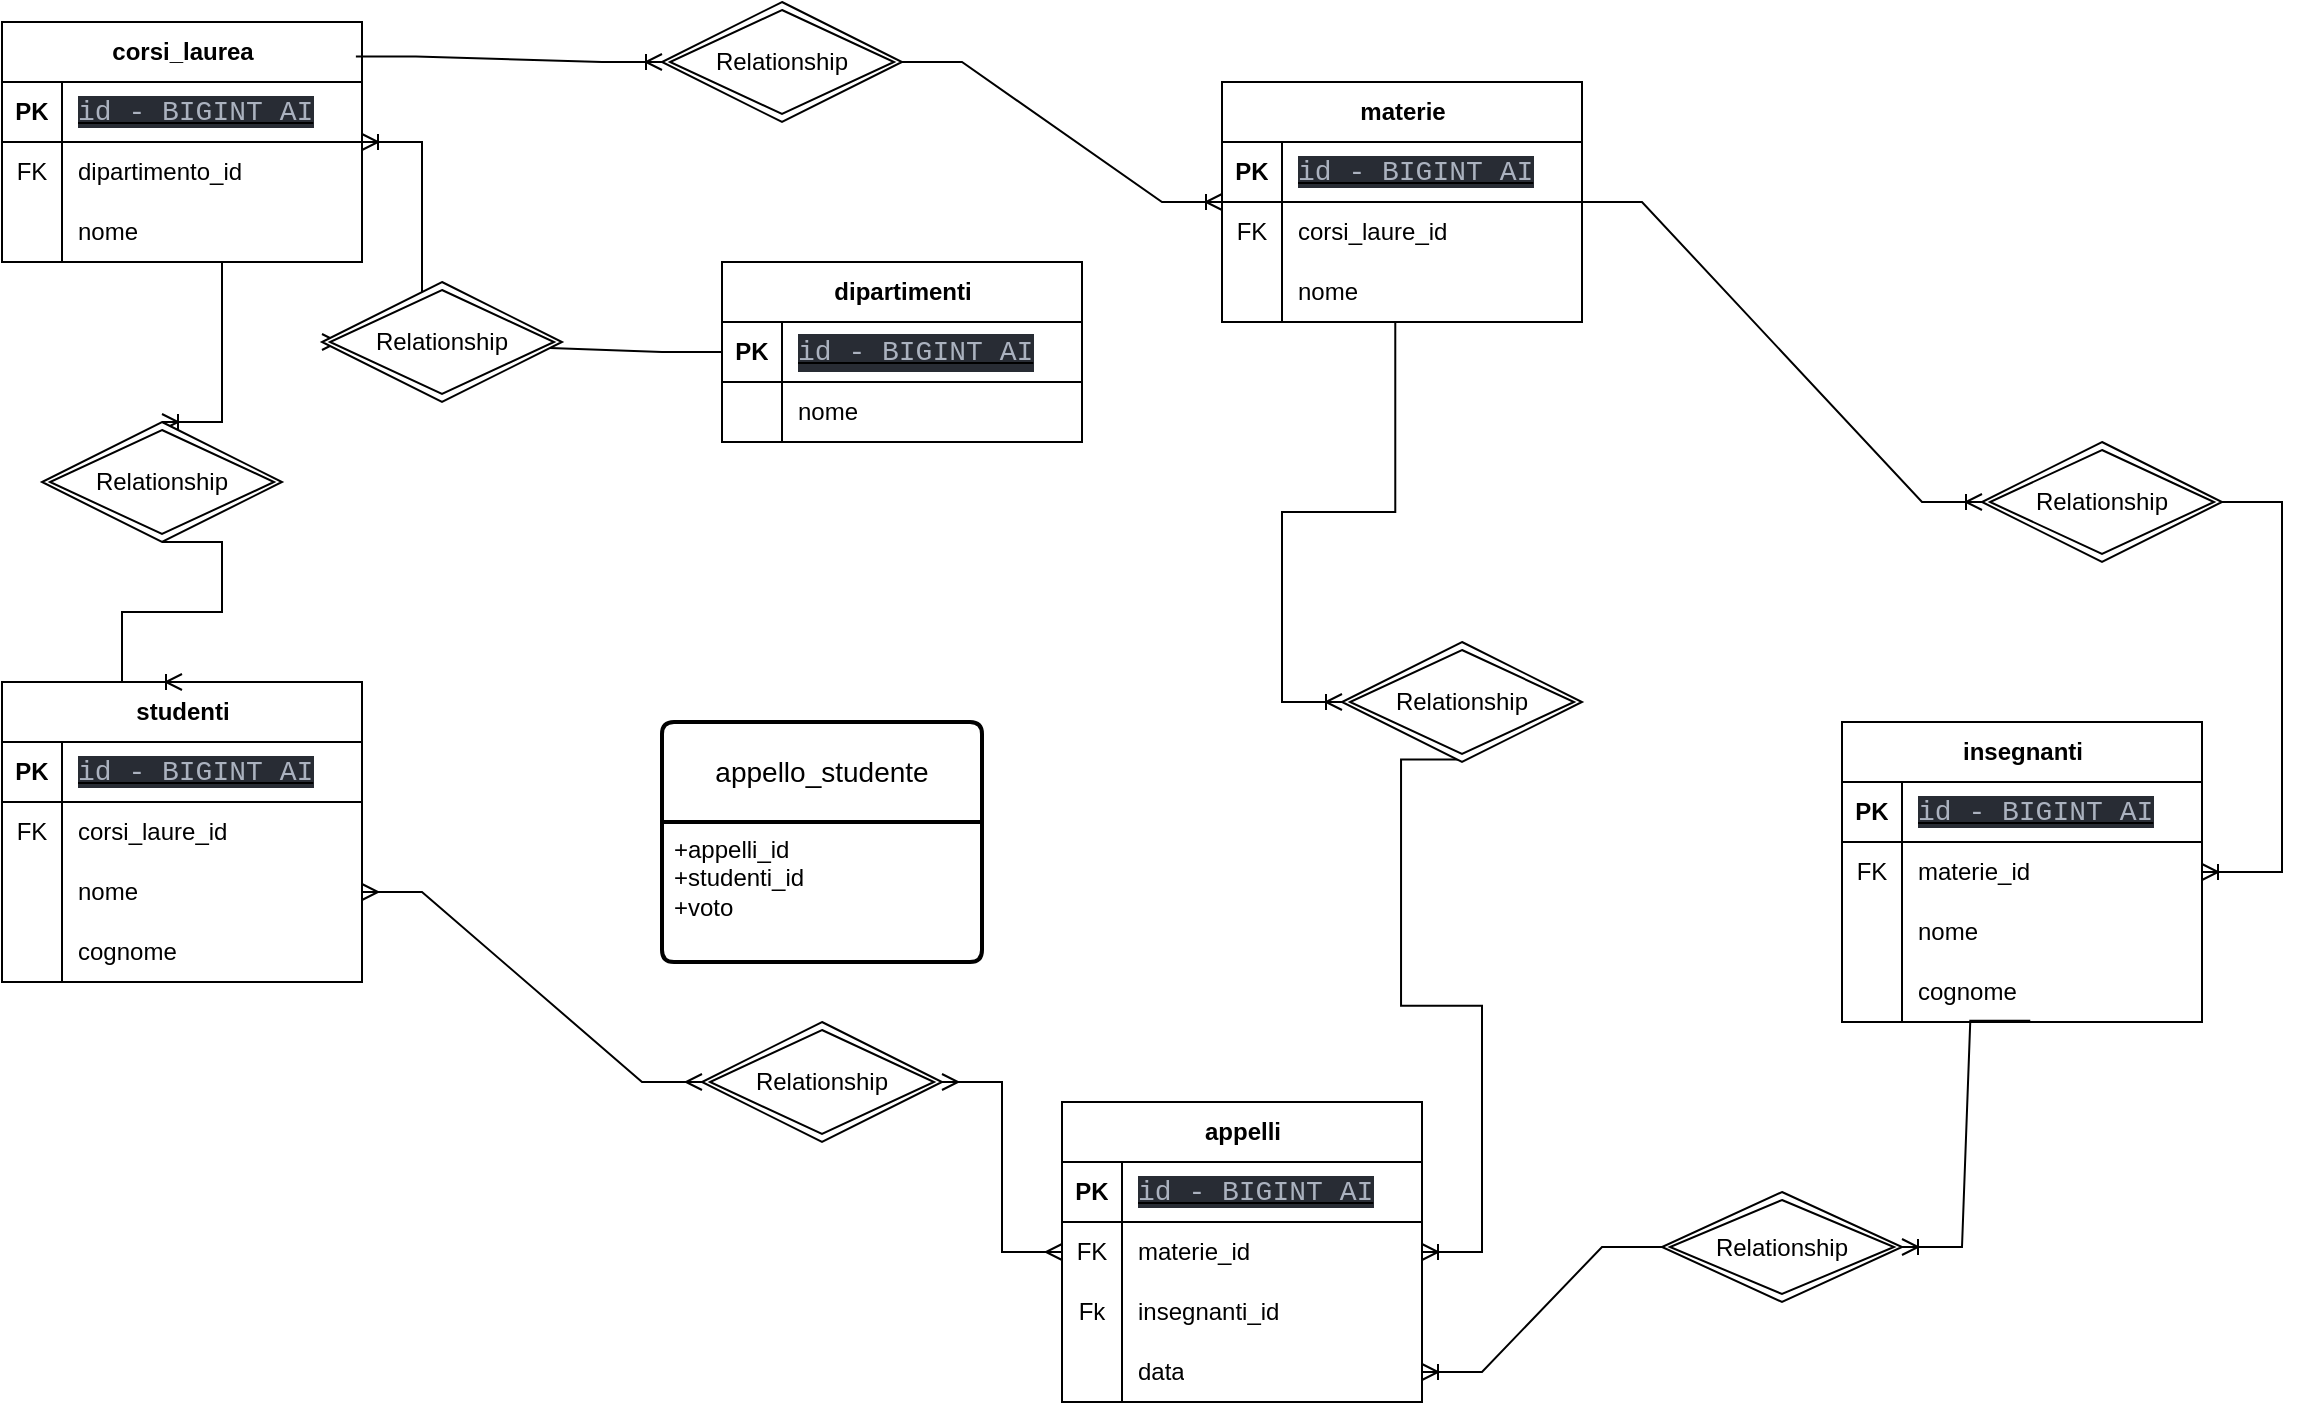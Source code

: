 <mxfile>
    <diagram name="Pagina-1" id="z0n77k8KdwoI7dumrP_V">
        <mxGraphModel dx="1060" dy="816" grid="1" gridSize="10" guides="1" tooltips="1" connect="1" arrows="1" fold="1" page="1" pageScale="1" pageWidth="1654" pageHeight="2336" math="0" shadow="0">
            <root>
                <mxCell id="0"/>
                <mxCell id="1" parent="0"/>
                <mxCell id="RoR9iIZJ4Fh7kVblHjOC-1" value="dipartimenti" style="shape=table;startSize=30;container=1;collapsible=1;childLayout=tableLayout;fixedRows=1;rowLines=0;fontStyle=1;align=center;resizeLast=1;html=1;" parent="1" vertex="1">
                    <mxGeometry x="380" y="140" width="180" height="90" as="geometry"/>
                </mxCell>
                <mxCell id="RoR9iIZJ4Fh7kVblHjOC-2" value="" style="shape=tableRow;horizontal=0;startSize=0;swimlaneHead=0;swimlaneBody=0;fillColor=none;collapsible=0;dropTarget=0;points=[[0,0.5],[1,0.5]];portConstraint=eastwest;top=0;left=0;right=0;bottom=1;" parent="RoR9iIZJ4Fh7kVblHjOC-1" vertex="1">
                    <mxGeometry y="30" width="180" height="30" as="geometry"/>
                </mxCell>
                <mxCell id="RoR9iIZJ4Fh7kVblHjOC-3" value="PK" style="shape=partialRectangle;connectable=0;fillColor=none;top=0;left=0;bottom=0;right=0;fontStyle=1;overflow=hidden;whiteSpace=wrap;html=1;" parent="RoR9iIZJ4Fh7kVblHjOC-2" vertex="1">
                    <mxGeometry width="30" height="30" as="geometry">
                        <mxRectangle width="30" height="30" as="alternateBounds"/>
                    </mxGeometry>
                </mxCell>
                <mxCell id="RoR9iIZJ4Fh7kVblHjOC-4" value="&lt;div style=&quot;color: #abb2bf;background-color: #282c34;font-family: Consolas, 'Courier New', monospace;font-weight: normal;font-size: 14px;line-height: 19px;white-space: pre;&quot;&gt;id - BIGINT AI&lt;/div&gt;" style="shape=partialRectangle;connectable=0;fillColor=none;top=0;left=0;bottom=0;right=0;align=left;spacingLeft=6;fontStyle=5;overflow=hidden;whiteSpace=wrap;html=1;" parent="RoR9iIZJ4Fh7kVblHjOC-2" vertex="1">
                    <mxGeometry x="30" width="150" height="30" as="geometry">
                        <mxRectangle width="150" height="30" as="alternateBounds"/>
                    </mxGeometry>
                </mxCell>
                <mxCell id="RoR9iIZJ4Fh7kVblHjOC-5" value="" style="shape=tableRow;horizontal=0;startSize=0;swimlaneHead=0;swimlaneBody=0;fillColor=none;collapsible=0;dropTarget=0;points=[[0,0.5],[1,0.5]];portConstraint=eastwest;top=0;left=0;right=0;bottom=0;" parent="RoR9iIZJ4Fh7kVblHjOC-1" vertex="1">
                    <mxGeometry y="60" width="180" height="30" as="geometry"/>
                </mxCell>
                <mxCell id="RoR9iIZJ4Fh7kVblHjOC-6" value="" style="shape=partialRectangle;connectable=0;fillColor=none;top=0;left=0;bottom=0;right=0;editable=1;overflow=hidden;whiteSpace=wrap;html=1;" parent="RoR9iIZJ4Fh7kVblHjOC-5" vertex="1">
                    <mxGeometry width="30" height="30" as="geometry">
                        <mxRectangle width="30" height="30" as="alternateBounds"/>
                    </mxGeometry>
                </mxCell>
                <mxCell id="RoR9iIZJ4Fh7kVblHjOC-7" value="nome" style="shape=partialRectangle;connectable=0;fillColor=none;top=0;left=0;bottom=0;right=0;align=left;spacingLeft=6;overflow=hidden;whiteSpace=wrap;html=1;" parent="RoR9iIZJ4Fh7kVblHjOC-5" vertex="1">
                    <mxGeometry x="30" width="150" height="30" as="geometry">
                        <mxRectangle width="150" height="30" as="alternateBounds"/>
                    </mxGeometry>
                </mxCell>
                <mxCell id="RoR9iIZJ4Fh7kVblHjOC-14" value="materie" style="shape=table;startSize=30;container=1;collapsible=1;childLayout=tableLayout;fixedRows=1;rowLines=0;fontStyle=1;align=center;resizeLast=1;html=1;" parent="1" vertex="1">
                    <mxGeometry x="630" y="50" width="180" height="120" as="geometry"/>
                </mxCell>
                <mxCell id="RoR9iIZJ4Fh7kVblHjOC-15" value="" style="shape=tableRow;horizontal=0;startSize=0;swimlaneHead=0;swimlaneBody=0;fillColor=none;collapsible=0;dropTarget=0;points=[[0,0.5],[1,0.5]];portConstraint=eastwest;top=0;left=0;right=0;bottom=1;" parent="RoR9iIZJ4Fh7kVblHjOC-14" vertex="1">
                    <mxGeometry y="30" width="180" height="30" as="geometry"/>
                </mxCell>
                <mxCell id="RoR9iIZJ4Fh7kVblHjOC-16" value="PK" style="shape=partialRectangle;connectable=0;fillColor=none;top=0;left=0;bottom=0;right=0;fontStyle=1;overflow=hidden;whiteSpace=wrap;html=1;" parent="RoR9iIZJ4Fh7kVblHjOC-15" vertex="1">
                    <mxGeometry width="30" height="30" as="geometry">
                        <mxRectangle width="30" height="30" as="alternateBounds"/>
                    </mxGeometry>
                </mxCell>
                <mxCell id="RoR9iIZJ4Fh7kVblHjOC-17" value="&lt;span style=&quot;color: rgb(171, 178, 191); font-family: Consolas, &amp;quot;Courier New&amp;quot;, monospace; font-size: 14px; font-weight: 400; white-space: pre; background-color: rgb(40, 44, 52);&quot;&gt;id - BIGINT AI&lt;/span&gt;" style="shape=partialRectangle;connectable=0;fillColor=none;top=0;left=0;bottom=0;right=0;align=left;spacingLeft=6;fontStyle=5;overflow=hidden;whiteSpace=wrap;html=1;" parent="RoR9iIZJ4Fh7kVblHjOC-15" vertex="1">
                    <mxGeometry x="30" width="150" height="30" as="geometry">
                        <mxRectangle width="150" height="30" as="alternateBounds"/>
                    </mxGeometry>
                </mxCell>
                <mxCell id="RoR9iIZJ4Fh7kVblHjOC-18" value="" style="shape=tableRow;horizontal=0;startSize=0;swimlaneHead=0;swimlaneBody=0;fillColor=none;collapsible=0;dropTarget=0;points=[[0,0.5],[1,0.5]];portConstraint=eastwest;top=0;left=0;right=0;bottom=0;" parent="RoR9iIZJ4Fh7kVblHjOC-14" vertex="1">
                    <mxGeometry y="60" width="180" height="30" as="geometry"/>
                </mxCell>
                <mxCell id="RoR9iIZJ4Fh7kVblHjOC-19" value="FK" style="shape=partialRectangle;connectable=0;fillColor=none;top=0;left=0;bottom=0;right=0;editable=1;overflow=hidden;whiteSpace=wrap;html=1;" parent="RoR9iIZJ4Fh7kVblHjOC-18" vertex="1">
                    <mxGeometry width="30" height="30" as="geometry">
                        <mxRectangle width="30" height="30" as="alternateBounds"/>
                    </mxGeometry>
                </mxCell>
                <mxCell id="RoR9iIZJ4Fh7kVblHjOC-20" value="corsi_laure_id" style="shape=partialRectangle;connectable=0;fillColor=none;top=0;left=0;bottom=0;right=0;align=left;spacingLeft=6;overflow=hidden;whiteSpace=wrap;html=1;" parent="RoR9iIZJ4Fh7kVblHjOC-18" vertex="1">
                    <mxGeometry x="30" width="150" height="30" as="geometry">
                        <mxRectangle width="150" height="30" as="alternateBounds"/>
                    </mxGeometry>
                </mxCell>
                <mxCell id="RoR9iIZJ4Fh7kVblHjOC-21" value="" style="shape=tableRow;horizontal=0;startSize=0;swimlaneHead=0;swimlaneBody=0;fillColor=none;collapsible=0;dropTarget=0;points=[[0,0.5],[1,0.5]];portConstraint=eastwest;top=0;left=0;right=0;bottom=0;" parent="RoR9iIZJ4Fh7kVblHjOC-14" vertex="1">
                    <mxGeometry y="90" width="180" height="30" as="geometry"/>
                </mxCell>
                <mxCell id="RoR9iIZJ4Fh7kVblHjOC-22" value="" style="shape=partialRectangle;connectable=0;fillColor=none;top=0;left=0;bottom=0;right=0;editable=1;overflow=hidden;whiteSpace=wrap;html=1;" parent="RoR9iIZJ4Fh7kVblHjOC-21" vertex="1">
                    <mxGeometry width="30" height="30" as="geometry">
                        <mxRectangle width="30" height="30" as="alternateBounds"/>
                    </mxGeometry>
                </mxCell>
                <mxCell id="RoR9iIZJ4Fh7kVblHjOC-23" value="nome" style="shape=partialRectangle;connectable=0;fillColor=none;top=0;left=0;bottom=0;right=0;align=left;spacingLeft=6;overflow=hidden;whiteSpace=wrap;html=1;" parent="RoR9iIZJ4Fh7kVblHjOC-21" vertex="1">
                    <mxGeometry x="30" width="150" height="30" as="geometry">
                        <mxRectangle width="150" height="30" as="alternateBounds"/>
                    </mxGeometry>
                </mxCell>
                <mxCell id="RoR9iIZJ4Fh7kVblHjOC-27" value="appelli" style="shape=table;startSize=30;container=1;collapsible=1;childLayout=tableLayout;fixedRows=1;rowLines=0;fontStyle=1;align=center;resizeLast=1;html=1;" parent="1" vertex="1">
                    <mxGeometry x="550" y="560" width="180" height="150" as="geometry"/>
                </mxCell>
                <mxCell id="RoR9iIZJ4Fh7kVblHjOC-28" value="" style="shape=tableRow;horizontal=0;startSize=0;swimlaneHead=0;swimlaneBody=0;fillColor=none;collapsible=0;dropTarget=0;points=[[0,0.5],[1,0.5]];portConstraint=eastwest;top=0;left=0;right=0;bottom=1;" parent="RoR9iIZJ4Fh7kVblHjOC-27" vertex="1">
                    <mxGeometry y="30" width="180" height="30" as="geometry"/>
                </mxCell>
                <mxCell id="RoR9iIZJ4Fh7kVblHjOC-29" value="PK" style="shape=partialRectangle;connectable=0;fillColor=none;top=0;left=0;bottom=0;right=0;fontStyle=1;overflow=hidden;whiteSpace=wrap;html=1;" parent="RoR9iIZJ4Fh7kVblHjOC-28" vertex="1">
                    <mxGeometry width="30" height="30" as="geometry">
                        <mxRectangle width="30" height="30" as="alternateBounds"/>
                    </mxGeometry>
                </mxCell>
                <mxCell id="RoR9iIZJ4Fh7kVblHjOC-30" value="&lt;span style=&quot;color: rgb(171, 178, 191); font-family: Consolas, &amp;quot;Courier New&amp;quot;, monospace; font-size: 14px; font-weight: 400; white-space: pre; background-color: rgb(40, 44, 52);&quot;&gt;id - BIGINT AI&lt;/span&gt;" style="shape=partialRectangle;connectable=0;fillColor=none;top=0;left=0;bottom=0;right=0;align=left;spacingLeft=6;fontStyle=5;overflow=hidden;whiteSpace=wrap;html=1;" parent="RoR9iIZJ4Fh7kVblHjOC-28" vertex="1">
                    <mxGeometry x="30" width="150" height="30" as="geometry">
                        <mxRectangle width="150" height="30" as="alternateBounds"/>
                    </mxGeometry>
                </mxCell>
                <mxCell id="RoR9iIZJ4Fh7kVblHjOC-31" value="" style="shape=tableRow;horizontal=0;startSize=0;swimlaneHead=0;swimlaneBody=0;fillColor=none;collapsible=0;dropTarget=0;points=[[0,0.5],[1,0.5]];portConstraint=eastwest;top=0;left=0;right=0;bottom=0;" parent="RoR9iIZJ4Fh7kVblHjOC-27" vertex="1">
                    <mxGeometry y="60" width="180" height="30" as="geometry"/>
                </mxCell>
                <mxCell id="RoR9iIZJ4Fh7kVblHjOC-32" value="FK" style="shape=partialRectangle;connectable=0;fillColor=none;top=0;left=0;bottom=0;right=0;editable=1;overflow=hidden;whiteSpace=wrap;html=1;" parent="RoR9iIZJ4Fh7kVblHjOC-31" vertex="1">
                    <mxGeometry width="30" height="30" as="geometry">
                        <mxRectangle width="30" height="30" as="alternateBounds"/>
                    </mxGeometry>
                </mxCell>
                <mxCell id="RoR9iIZJ4Fh7kVblHjOC-33" value="materie_id" style="shape=partialRectangle;connectable=0;fillColor=none;top=0;left=0;bottom=0;right=0;align=left;spacingLeft=6;overflow=hidden;whiteSpace=wrap;html=1;" parent="RoR9iIZJ4Fh7kVblHjOC-31" vertex="1">
                    <mxGeometry x="30" width="150" height="30" as="geometry">
                        <mxRectangle width="150" height="30" as="alternateBounds"/>
                    </mxGeometry>
                </mxCell>
                <mxCell id="RoR9iIZJ4Fh7kVblHjOC-34" value="" style="shape=tableRow;horizontal=0;startSize=0;swimlaneHead=0;swimlaneBody=0;fillColor=none;collapsible=0;dropTarget=0;points=[[0,0.5],[1,0.5]];portConstraint=eastwest;top=0;left=0;right=0;bottom=0;" parent="RoR9iIZJ4Fh7kVblHjOC-27" vertex="1">
                    <mxGeometry y="90" width="180" height="30" as="geometry"/>
                </mxCell>
                <mxCell id="RoR9iIZJ4Fh7kVblHjOC-35" value="Fk" style="shape=partialRectangle;connectable=0;fillColor=none;top=0;left=0;bottom=0;right=0;editable=1;overflow=hidden;whiteSpace=wrap;html=1;" parent="RoR9iIZJ4Fh7kVblHjOC-34" vertex="1">
                    <mxGeometry width="30" height="30" as="geometry">
                        <mxRectangle width="30" height="30" as="alternateBounds"/>
                    </mxGeometry>
                </mxCell>
                <mxCell id="RoR9iIZJ4Fh7kVblHjOC-36" value="insegnanti_id" style="shape=partialRectangle;connectable=0;fillColor=none;top=0;left=0;bottom=0;right=0;align=left;spacingLeft=6;overflow=hidden;whiteSpace=wrap;html=1;" parent="RoR9iIZJ4Fh7kVblHjOC-34" vertex="1">
                    <mxGeometry x="30" width="150" height="30" as="geometry">
                        <mxRectangle width="150" height="30" as="alternateBounds"/>
                    </mxGeometry>
                </mxCell>
                <mxCell id="RoR9iIZJ4Fh7kVblHjOC-37" value="" style="shape=tableRow;horizontal=0;startSize=0;swimlaneHead=0;swimlaneBody=0;fillColor=none;collapsible=0;dropTarget=0;points=[[0,0.5],[1,0.5]];portConstraint=eastwest;top=0;left=0;right=0;bottom=0;" parent="RoR9iIZJ4Fh7kVblHjOC-27" vertex="1">
                    <mxGeometry y="120" width="180" height="30" as="geometry"/>
                </mxCell>
                <mxCell id="RoR9iIZJ4Fh7kVblHjOC-38" value="" style="shape=partialRectangle;connectable=0;fillColor=none;top=0;left=0;bottom=0;right=0;editable=1;overflow=hidden;whiteSpace=wrap;html=1;" parent="RoR9iIZJ4Fh7kVblHjOC-37" vertex="1">
                    <mxGeometry width="30" height="30" as="geometry">
                        <mxRectangle width="30" height="30" as="alternateBounds"/>
                    </mxGeometry>
                </mxCell>
                <mxCell id="RoR9iIZJ4Fh7kVblHjOC-39" value="data" style="shape=partialRectangle;connectable=0;fillColor=none;top=0;left=0;bottom=0;right=0;align=left;spacingLeft=6;overflow=hidden;whiteSpace=wrap;html=1;" parent="RoR9iIZJ4Fh7kVblHjOC-37" vertex="1">
                    <mxGeometry x="30" width="150" height="30" as="geometry">
                        <mxRectangle width="150" height="30" as="alternateBounds"/>
                    </mxGeometry>
                </mxCell>
                <mxCell id="RoR9iIZJ4Fh7kVblHjOC-40" value="studenti" style="shape=table;startSize=30;container=1;collapsible=1;childLayout=tableLayout;fixedRows=1;rowLines=0;fontStyle=1;align=center;resizeLast=1;html=1;" parent="1" vertex="1">
                    <mxGeometry x="20" y="350" width="180" height="150" as="geometry"/>
                </mxCell>
                <mxCell id="RoR9iIZJ4Fh7kVblHjOC-41" value="" style="shape=tableRow;horizontal=0;startSize=0;swimlaneHead=0;swimlaneBody=0;fillColor=none;collapsible=0;dropTarget=0;points=[[0,0.5],[1,0.5]];portConstraint=eastwest;top=0;left=0;right=0;bottom=1;" parent="RoR9iIZJ4Fh7kVblHjOC-40" vertex="1">
                    <mxGeometry y="30" width="180" height="30" as="geometry"/>
                </mxCell>
                <mxCell id="RoR9iIZJ4Fh7kVblHjOC-42" value="PK" style="shape=partialRectangle;connectable=0;fillColor=none;top=0;left=0;bottom=0;right=0;fontStyle=1;overflow=hidden;whiteSpace=wrap;html=1;" parent="RoR9iIZJ4Fh7kVblHjOC-41" vertex="1">
                    <mxGeometry width="30" height="30" as="geometry">
                        <mxRectangle width="30" height="30" as="alternateBounds"/>
                    </mxGeometry>
                </mxCell>
                <mxCell id="RoR9iIZJ4Fh7kVblHjOC-43" value="&lt;span style=&quot;color: rgb(171, 178, 191); font-family: Consolas, &amp;quot;Courier New&amp;quot;, monospace; font-size: 14px; font-weight: 400; white-space: pre; background-color: rgb(40, 44, 52);&quot;&gt;id - BIGINT AI&lt;/span&gt;" style="shape=partialRectangle;connectable=0;fillColor=none;top=0;left=0;bottom=0;right=0;align=left;spacingLeft=6;fontStyle=5;overflow=hidden;whiteSpace=wrap;html=1;" parent="RoR9iIZJ4Fh7kVblHjOC-41" vertex="1">
                    <mxGeometry x="30" width="150" height="30" as="geometry">
                        <mxRectangle width="150" height="30" as="alternateBounds"/>
                    </mxGeometry>
                </mxCell>
                <mxCell id="RoR9iIZJ4Fh7kVblHjOC-44" value="" style="shape=tableRow;horizontal=0;startSize=0;swimlaneHead=0;swimlaneBody=0;fillColor=none;collapsible=0;dropTarget=0;points=[[0,0.5],[1,0.5]];portConstraint=eastwest;top=0;left=0;right=0;bottom=0;" parent="RoR9iIZJ4Fh7kVblHjOC-40" vertex="1">
                    <mxGeometry y="60" width="180" height="30" as="geometry"/>
                </mxCell>
                <mxCell id="RoR9iIZJ4Fh7kVblHjOC-45" value="FK" style="shape=partialRectangle;connectable=0;fillColor=none;top=0;left=0;bottom=0;right=0;editable=1;overflow=hidden;whiteSpace=wrap;html=1;" parent="RoR9iIZJ4Fh7kVblHjOC-44" vertex="1">
                    <mxGeometry width="30" height="30" as="geometry">
                        <mxRectangle width="30" height="30" as="alternateBounds"/>
                    </mxGeometry>
                </mxCell>
                <mxCell id="RoR9iIZJ4Fh7kVblHjOC-46" value="corsi_laure_id" style="shape=partialRectangle;connectable=0;fillColor=none;top=0;left=0;bottom=0;right=0;align=left;spacingLeft=6;overflow=hidden;whiteSpace=wrap;html=1;" parent="RoR9iIZJ4Fh7kVblHjOC-44" vertex="1">
                    <mxGeometry x="30" width="150" height="30" as="geometry">
                        <mxRectangle width="150" height="30" as="alternateBounds"/>
                    </mxGeometry>
                </mxCell>
                <mxCell id="RoR9iIZJ4Fh7kVblHjOC-47" value="" style="shape=tableRow;horizontal=0;startSize=0;swimlaneHead=0;swimlaneBody=0;fillColor=none;collapsible=0;dropTarget=0;points=[[0,0.5],[1,0.5]];portConstraint=eastwest;top=0;left=0;right=0;bottom=0;" parent="RoR9iIZJ4Fh7kVblHjOC-40" vertex="1">
                    <mxGeometry y="90" width="180" height="30" as="geometry"/>
                </mxCell>
                <mxCell id="RoR9iIZJ4Fh7kVblHjOC-48" value="" style="shape=partialRectangle;connectable=0;fillColor=none;top=0;left=0;bottom=0;right=0;editable=1;overflow=hidden;whiteSpace=wrap;html=1;" parent="RoR9iIZJ4Fh7kVblHjOC-47" vertex="1">
                    <mxGeometry width="30" height="30" as="geometry">
                        <mxRectangle width="30" height="30" as="alternateBounds"/>
                    </mxGeometry>
                </mxCell>
                <mxCell id="RoR9iIZJ4Fh7kVblHjOC-49" value="nome" style="shape=partialRectangle;connectable=0;fillColor=none;top=0;left=0;bottom=0;right=0;align=left;spacingLeft=6;overflow=hidden;whiteSpace=wrap;html=1;" parent="RoR9iIZJ4Fh7kVblHjOC-47" vertex="1">
                    <mxGeometry x="30" width="150" height="30" as="geometry">
                        <mxRectangle width="150" height="30" as="alternateBounds"/>
                    </mxGeometry>
                </mxCell>
                <mxCell id="RoR9iIZJ4Fh7kVblHjOC-50" value="" style="shape=tableRow;horizontal=0;startSize=0;swimlaneHead=0;swimlaneBody=0;fillColor=none;collapsible=0;dropTarget=0;points=[[0,0.5],[1,0.5]];portConstraint=eastwest;top=0;left=0;right=0;bottom=0;" parent="RoR9iIZJ4Fh7kVblHjOC-40" vertex="1">
                    <mxGeometry y="120" width="180" height="30" as="geometry"/>
                </mxCell>
                <mxCell id="RoR9iIZJ4Fh7kVblHjOC-51" value="" style="shape=partialRectangle;connectable=0;fillColor=none;top=0;left=0;bottom=0;right=0;editable=1;overflow=hidden;whiteSpace=wrap;html=1;" parent="RoR9iIZJ4Fh7kVblHjOC-50" vertex="1">
                    <mxGeometry width="30" height="30" as="geometry">
                        <mxRectangle width="30" height="30" as="alternateBounds"/>
                    </mxGeometry>
                </mxCell>
                <mxCell id="RoR9iIZJ4Fh7kVblHjOC-52" value="cognome" style="shape=partialRectangle;connectable=0;fillColor=none;top=0;left=0;bottom=0;right=0;align=left;spacingLeft=6;overflow=hidden;whiteSpace=wrap;html=1;" parent="RoR9iIZJ4Fh7kVblHjOC-50" vertex="1">
                    <mxGeometry x="30" width="150" height="30" as="geometry">
                        <mxRectangle width="150" height="30" as="alternateBounds"/>
                    </mxGeometry>
                </mxCell>
                <mxCell id="RoR9iIZJ4Fh7kVblHjOC-53" value="corsi_laurea" style="shape=table;startSize=30;container=1;collapsible=1;childLayout=tableLayout;fixedRows=1;rowLines=0;fontStyle=1;align=center;resizeLast=1;html=1;" parent="1" vertex="1">
                    <mxGeometry x="20" y="20" width="180" height="120" as="geometry"/>
                </mxCell>
                <mxCell id="RoR9iIZJ4Fh7kVblHjOC-54" value="" style="shape=tableRow;horizontal=0;startSize=0;swimlaneHead=0;swimlaneBody=0;fillColor=none;collapsible=0;dropTarget=0;points=[[0,0.5],[1,0.5]];portConstraint=eastwest;top=0;left=0;right=0;bottom=1;" parent="RoR9iIZJ4Fh7kVblHjOC-53" vertex="1">
                    <mxGeometry y="30" width="180" height="30" as="geometry"/>
                </mxCell>
                <mxCell id="RoR9iIZJ4Fh7kVblHjOC-55" value="PK" style="shape=partialRectangle;connectable=0;fillColor=none;top=0;left=0;bottom=0;right=0;fontStyle=1;overflow=hidden;whiteSpace=wrap;html=1;" parent="RoR9iIZJ4Fh7kVblHjOC-54" vertex="1">
                    <mxGeometry width="30" height="30" as="geometry">
                        <mxRectangle width="30" height="30" as="alternateBounds"/>
                    </mxGeometry>
                </mxCell>
                <mxCell id="RoR9iIZJ4Fh7kVblHjOC-56" value="&lt;span style=&quot;color: rgb(171, 178, 191); font-family: Consolas, &amp;quot;Courier New&amp;quot;, monospace; font-size: 14px; font-weight: 400; white-space: pre; background-color: rgb(40, 44, 52);&quot;&gt;id - BIGINT AI&lt;/span&gt;" style="shape=partialRectangle;connectable=0;fillColor=none;top=0;left=0;bottom=0;right=0;align=left;spacingLeft=6;fontStyle=5;overflow=hidden;whiteSpace=wrap;html=1;" parent="RoR9iIZJ4Fh7kVblHjOC-54" vertex="1">
                    <mxGeometry x="30" width="150" height="30" as="geometry">
                        <mxRectangle width="150" height="30" as="alternateBounds"/>
                    </mxGeometry>
                </mxCell>
                <mxCell id="RoR9iIZJ4Fh7kVblHjOC-57" value="" style="shape=tableRow;horizontal=0;startSize=0;swimlaneHead=0;swimlaneBody=0;fillColor=none;collapsible=0;dropTarget=0;points=[[0,0.5],[1,0.5]];portConstraint=eastwest;top=0;left=0;right=0;bottom=0;" parent="RoR9iIZJ4Fh7kVblHjOC-53" vertex="1">
                    <mxGeometry y="60" width="180" height="30" as="geometry"/>
                </mxCell>
                <mxCell id="RoR9iIZJ4Fh7kVblHjOC-58" value="FK" style="shape=partialRectangle;connectable=0;fillColor=none;top=0;left=0;bottom=0;right=0;editable=1;overflow=hidden;whiteSpace=wrap;html=1;" parent="RoR9iIZJ4Fh7kVblHjOC-57" vertex="1">
                    <mxGeometry width="30" height="30" as="geometry">
                        <mxRectangle width="30" height="30" as="alternateBounds"/>
                    </mxGeometry>
                </mxCell>
                <mxCell id="RoR9iIZJ4Fh7kVblHjOC-59" value="dipartimento_id" style="shape=partialRectangle;connectable=0;fillColor=none;top=0;left=0;bottom=0;right=0;align=left;spacingLeft=6;overflow=hidden;whiteSpace=wrap;html=1;" parent="RoR9iIZJ4Fh7kVblHjOC-57" vertex="1">
                    <mxGeometry x="30" width="150" height="30" as="geometry">
                        <mxRectangle width="150" height="30" as="alternateBounds"/>
                    </mxGeometry>
                </mxCell>
                <mxCell id="RoR9iIZJ4Fh7kVblHjOC-60" value="" style="shape=tableRow;horizontal=0;startSize=0;swimlaneHead=0;swimlaneBody=0;fillColor=none;collapsible=0;dropTarget=0;points=[[0,0.5],[1,0.5]];portConstraint=eastwest;top=0;left=0;right=0;bottom=0;" parent="RoR9iIZJ4Fh7kVblHjOC-53" vertex="1">
                    <mxGeometry y="90" width="180" height="30" as="geometry"/>
                </mxCell>
                <mxCell id="RoR9iIZJ4Fh7kVblHjOC-61" value="" style="shape=partialRectangle;connectable=0;fillColor=none;top=0;left=0;bottom=0;right=0;editable=1;overflow=hidden;whiteSpace=wrap;html=1;" parent="RoR9iIZJ4Fh7kVblHjOC-60" vertex="1">
                    <mxGeometry width="30" height="30" as="geometry">
                        <mxRectangle width="30" height="30" as="alternateBounds"/>
                    </mxGeometry>
                </mxCell>
                <mxCell id="RoR9iIZJ4Fh7kVblHjOC-62" value="nome" style="shape=partialRectangle;connectable=0;fillColor=none;top=0;left=0;bottom=0;right=0;align=left;spacingLeft=6;overflow=hidden;whiteSpace=wrap;html=1;" parent="RoR9iIZJ4Fh7kVblHjOC-60" vertex="1">
                    <mxGeometry x="30" width="150" height="30" as="geometry">
                        <mxRectangle width="150" height="30" as="alternateBounds"/>
                    </mxGeometry>
                </mxCell>
                <mxCell id="RoR9iIZJ4Fh7kVblHjOC-66" value="insegnanti" style="shape=table;startSize=30;container=1;collapsible=1;childLayout=tableLayout;fixedRows=1;rowLines=0;fontStyle=1;align=center;resizeLast=1;html=1;" parent="1" vertex="1">
                    <mxGeometry x="940" y="370" width="180" height="150" as="geometry"/>
                </mxCell>
                <mxCell id="RoR9iIZJ4Fh7kVblHjOC-67" value="" style="shape=tableRow;horizontal=0;startSize=0;swimlaneHead=0;swimlaneBody=0;fillColor=none;collapsible=0;dropTarget=0;points=[[0,0.5],[1,0.5]];portConstraint=eastwest;top=0;left=0;right=0;bottom=1;" parent="RoR9iIZJ4Fh7kVblHjOC-66" vertex="1">
                    <mxGeometry y="30" width="180" height="30" as="geometry"/>
                </mxCell>
                <mxCell id="RoR9iIZJ4Fh7kVblHjOC-68" value="PK" style="shape=partialRectangle;connectable=0;fillColor=none;top=0;left=0;bottom=0;right=0;fontStyle=1;overflow=hidden;whiteSpace=wrap;html=1;" parent="RoR9iIZJ4Fh7kVblHjOC-67" vertex="1">
                    <mxGeometry width="30" height="30" as="geometry">
                        <mxRectangle width="30" height="30" as="alternateBounds"/>
                    </mxGeometry>
                </mxCell>
                <mxCell id="RoR9iIZJ4Fh7kVblHjOC-69" value="&lt;span style=&quot;color: rgb(171, 178, 191); font-family: Consolas, &amp;quot;Courier New&amp;quot;, monospace; font-size: 14px; font-weight: 400; white-space: pre; background-color: rgb(40, 44, 52);&quot;&gt;id - BIGINT AI&lt;/span&gt;" style="shape=partialRectangle;connectable=0;fillColor=none;top=0;left=0;bottom=0;right=0;align=left;spacingLeft=6;fontStyle=5;overflow=hidden;whiteSpace=wrap;html=1;" parent="RoR9iIZJ4Fh7kVblHjOC-67" vertex="1">
                    <mxGeometry x="30" width="150" height="30" as="geometry">
                        <mxRectangle width="150" height="30" as="alternateBounds"/>
                    </mxGeometry>
                </mxCell>
                <mxCell id="RoR9iIZJ4Fh7kVblHjOC-70" value="" style="shape=tableRow;horizontal=0;startSize=0;swimlaneHead=0;swimlaneBody=0;fillColor=none;collapsible=0;dropTarget=0;points=[[0,0.5],[1,0.5]];portConstraint=eastwest;top=0;left=0;right=0;bottom=0;" parent="RoR9iIZJ4Fh7kVblHjOC-66" vertex="1">
                    <mxGeometry y="60" width="180" height="30" as="geometry"/>
                </mxCell>
                <mxCell id="RoR9iIZJ4Fh7kVblHjOC-71" value="FK" style="shape=partialRectangle;connectable=0;fillColor=none;top=0;left=0;bottom=0;right=0;editable=1;overflow=hidden;whiteSpace=wrap;html=1;" parent="RoR9iIZJ4Fh7kVblHjOC-70" vertex="1">
                    <mxGeometry width="30" height="30" as="geometry">
                        <mxRectangle width="30" height="30" as="alternateBounds"/>
                    </mxGeometry>
                </mxCell>
                <mxCell id="RoR9iIZJ4Fh7kVblHjOC-72" value="materie_id" style="shape=partialRectangle;connectable=0;fillColor=none;top=0;left=0;bottom=0;right=0;align=left;spacingLeft=6;overflow=hidden;whiteSpace=wrap;html=1;" parent="RoR9iIZJ4Fh7kVblHjOC-70" vertex="1">
                    <mxGeometry x="30" width="150" height="30" as="geometry">
                        <mxRectangle width="150" height="30" as="alternateBounds"/>
                    </mxGeometry>
                </mxCell>
                <mxCell id="RoR9iIZJ4Fh7kVblHjOC-73" value="" style="shape=tableRow;horizontal=0;startSize=0;swimlaneHead=0;swimlaneBody=0;fillColor=none;collapsible=0;dropTarget=0;points=[[0,0.5],[1,0.5]];portConstraint=eastwest;top=0;left=0;right=0;bottom=0;" parent="RoR9iIZJ4Fh7kVblHjOC-66" vertex="1">
                    <mxGeometry y="90" width="180" height="30" as="geometry"/>
                </mxCell>
                <mxCell id="RoR9iIZJ4Fh7kVblHjOC-74" value="" style="shape=partialRectangle;connectable=0;fillColor=none;top=0;left=0;bottom=0;right=0;editable=1;overflow=hidden;whiteSpace=wrap;html=1;" parent="RoR9iIZJ4Fh7kVblHjOC-73" vertex="1">
                    <mxGeometry width="30" height="30" as="geometry">
                        <mxRectangle width="30" height="30" as="alternateBounds"/>
                    </mxGeometry>
                </mxCell>
                <mxCell id="RoR9iIZJ4Fh7kVblHjOC-75" value="nome&lt;span style=&quot;white-space: pre;&quot;&gt;&#9;&lt;/span&gt;" style="shape=partialRectangle;connectable=0;fillColor=none;top=0;left=0;bottom=0;right=0;align=left;spacingLeft=6;overflow=hidden;whiteSpace=wrap;html=1;" parent="RoR9iIZJ4Fh7kVblHjOC-73" vertex="1">
                    <mxGeometry x="30" width="150" height="30" as="geometry">
                        <mxRectangle width="150" height="30" as="alternateBounds"/>
                    </mxGeometry>
                </mxCell>
                <mxCell id="RoR9iIZJ4Fh7kVblHjOC-76" value="" style="shape=tableRow;horizontal=0;startSize=0;swimlaneHead=0;swimlaneBody=0;fillColor=none;collapsible=0;dropTarget=0;points=[[0,0.5],[1,0.5]];portConstraint=eastwest;top=0;left=0;right=0;bottom=0;" parent="RoR9iIZJ4Fh7kVblHjOC-66" vertex="1">
                    <mxGeometry y="120" width="180" height="30" as="geometry"/>
                </mxCell>
                <mxCell id="RoR9iIZJ4Fh7kVblHjOC-77" value="" style="shape=partialRectangle;connectable=0;fillColor=none;top=0;left=0;bottom=0;right=0;editable=1;overflow=hidden;whiteSpace=wrap;html=1;" parent="RoR9iIZJ4Fh7kVblHjOC-76" vertex="1">
                    <mxGeometry width="30" height="30" as="geometry">
                        <mxRectangle width="30" height="30" as="alternateBounds"/>
                    </mxGeometry>
                </mxCell>
                <mxCell id="RoR9iIZJ4Fh7kVblHjOC-78" value="cognome" style="shape=partialRectangle;connectable=0;fillColor=none;top=0;left=0;bottom=0;right=0;align=left;spacingLeft=6;overflow=hidden;whiteSpace=wrap;html=1;" parent="RoR9iIZJ4Fh7kVblHjOC-76" vertex="1">
                    <mxGeometry x="30" width="150" height="30" as="geometry">
                        <mxRectangle width="150" height="30" as="alternateBounds"/>
                    </mxGeometry>
                </mxCell>
                <mxCell id="RoR9iIZJ4Fh7kVblHjOC-92" value="appello_studente" style="swimlane;childLayout=stackLayout;horizontal=1;startSize=50;horizontalStack=0;rounded=1;fontSize=14;fontStyle=0;strokeWidth=2;resizeParent=0;resizeLast=1;shadow=0;dashed=0;align=center;arcSize=4;whiteSpace=wrap;html=1;" parent="1" vertex="1">
                    <mxGeometry x="350" y="370" width="160" height="120" as="geometry"/>
                </mxCell>
                <mxCell id="RoR9iIZJ4Fh7kVblHjOC-93" value="+appelli_id&lt;br&gt;+studenti_id&lt;br&gt;+voto" style="align=left;strokeColor=none;fillColor=none;spacingLeft=4;fontSize=12;verticalAlign=top;resizable=0;rotatable=0;part=1;html=1;" parent="RoR9iIZJ4Fh7kVblHjOC-92" vertex="1">
                    <mxGeometry y="50" width="160" height="70" as="geometry"/>
                </mxCell>
                <mxCell id="RoR9iIZJ4Fh7kVblHjOC-100" value="" style="edgeStyle=entityRelationEdgeStyle;fontSize=12;html=1;endArrow=ERoneToMany;rounded=0;exitX=0;exitY=0.5;exitDx=0;exitDy=0;" parent="1" source="RoR9iIZJ4Fh7kVblHjOC-101" target="RoR9iIZJ4Fh7kVblHjOC-53" edge="1">
                    <mxGeometry width="100" height="100" relative="1" as="geometry">
                        <mxPoint x="340" y="310" as="sourcePoint"/>
                        <mxPoint x="440" y="210" as="targetPoint"/>
                        <Array as="points">
                            <mxPoint x="610" y="10"/>
                        </Array>
                    </mxGeometry>
                </mxCell>
                <mxCell id="RoR9iIZJ4Fh7kVblHjOC-102" value="" style="edgeStyle=entityRelationEdgeStyle;fontSize=12;html=1;endArrow=ERoneToMany;rounded=0;entryX=0;entryY=0.5;entryDx=0;entryDy=0;exitX=0;exitY=0.5;exitDx=0;exitDy=0;" parent="1" source="RoR9iIZJ4Fh7kVblHjOC-2" target="RoR9iIZJ4Fh7kVblHjOC-101" edge="1">
                    <mxGeometry width="100" height="100" relative="1" as="geometry">
                        <mxPoint x="450" y="325" as="sourcePoint"/>
                        <mxPoint x="360" y="135" as="targetPoint"/>
                        <Array as="points">
                            <mxPoint x="710" y="-50"/>
                            <mxPoint x="350" y="240"/>
                        </Array>
                    </mxGeometry>
                </mxCell>
                <mxCell id="RoR9iIZJ4Fh7kVblHjOC-101" value="Relationship" style="shape=rhombus;double=1;perimeter=rhombusPerimeter;whiteSpace=wrap;html=1;align=center;" parent="1" vertex="1">
                    <mxGeometry x="180" y="150" width="120" height="60" as="geometry"/>
                </mxCell>
                <mxCell id="RoR9iIZJ4Fh7kVblHjOC-106" value="" style="edgeStyle=entityRelationEdgeStyle;fontSize=12;html=1;endArrow=ERoneToMany;rounded=0;" parent="1" source="RoR9iIZJ4Fh7kVblHjOC-108" target="RoR9iIZJ4Fh7kVblHjOC-14" edge="1">
                    <mxGeometry width="100" height="100" relative="1" as="geometry">
                        <mxPoint x="560" y="185" as="sourcePoint"/>
                        <mxPoint x="630" y="60" as="targetPoint"/>
                        <Array as="points">
                            <mxPoint x="1050" y="15"/>
                            <mxPoint x="870" y="45"/>
                        </Array>
                    </mxGeometry>
                </mxCell>
                <mxCell id="RoR9iIZJ4Fh7kVblHjOC-109" value="" style="edgeStyle=entityRelationEdgeStyle;fontSize=12;html=1;endArrow=ERoneToMany;rounded=0;exitX=0.983;exitY=0.144;exitDx=0;exitDy=0;exitPerimeter=0;" parent="1" source="RoR9iIZJ4Fh7kVblHjOC-53" target="RoR9iIZJ4Fh7kVblHjOC-108" edge="1">
                    <mxGeometry width="100" height="100" relative="1" as="geometry">
                        <mxPoint x="510" y="80" as="sourcePoint"/>
                        <mxPoint x="700" y="90" as="targetPoint"/>
                        <Array as="points"/>
                    </mxGeometry>
                </mxCell>
                <mxCell id="RoR9iIZJ4Fh7kVblHjOC-108" value="Relationship" style="shape=rhombus;double=1;perimeter=rhombusPerimeter;whiteSpace=wrap;html=1;align=center;" parent="1" vertex="1">
                    <mxGeometry x="350" y="10" width="120" height="60" as="geometry"/>
                </mxCell>
                <mxCell id="RoR9iIZJ4Fh7kVblHjOC-114" value="" style="edgeStyle=entityRelationEdgeStyle;fontSize=12;html=1;endArrow=ERoneToMany;rounded=0;" parent="1" source="RoR9iIZJ4Fh7kVblHjOC-115" target="RoR9iIZJ4Fh7kVblHjOC-66" edge="1">
                    <mxGeometry width="100" height="100" relative="1" as="geometry">
                        <mxPoint x="880" y="90" as="sourcePoint"/>
                        <mxPoint x="980" y="100" as="targetPoint"/>
                    </mxGeometry>
                </mxCell>
                <mxCell id="RoR9iIZJ4Fh7kVblHjOC-116" value="" style="edgeStyle=entityRelationEdgeStyle;fontSize=12;html=1;endArrow=ERoneToMany;rounded=0;" parent="1" source="RoR9iIZJ4Fh7kVblHjOC-14" target="RoR9iIZJ4Fh7kVblHjOC-115" edge="1">
                    <mxGeometry width="100" height="100" relative="1" as="geometry">
                        <mxPoint x="810" y="110" as="sourcePoint"/>
                        <mxPoint x="980" y="335" as="targetPoint"/>
                    </mxGeometry>
                </mxCell>
                <mxCell id="RoR9iIZJ4Fh7kVblHjOC-115" value="Relationship" style="shape=rhombus;double=1;perimeter=rhombusPerimeter;whiteSpace=wrap;html=1;align=center;" parent="1" vertex="1">
                    <mxGeometry x="1010" y="230" width="120" height="60" as="geometry"/>
                </mxCell>
                <mxCell id="RoR9iIZJ4Fh7kVblHjOC-120" value="" style="edgeStyle=entityRelationEdgeStyle;fontSize=12;html=1;endArrow=ERoneToMany;rounded=0;exitX=0.496;exitY=0.98;exitDx=0;exitDy=0;exitPerimeter=0;" parent="1" source="RoR9iIZJ4Fh7kVblHjOC-121" target="RoR9iIZJ4Fh7kVblHjOC-27" edge="1">
                    <mxGeometry width="100" height="100" relative="1" as="geometry">
                        <mxPoint x="710" y="450" as="sourcePoint"/>
                        <mxPoint x="600" y="440" as="targetPoint"/>
                        <Array as="points">
                            <mxPoint x="750" y="400"/>
                        </Array>
                    </mxGeometry>
                </mxCell>
                <mxCell id="RoR9iIZJ4Fh7kVblHjOC-123" value="" style="edgeStyle=entityRelationEdgeStyle;fontSize=12;html=1;endArrow=ERoneToMany;rounded=0;exitX=0.296;exitY=0.985;exitDx=0;exitDy=0;exitPerimeter=0;" parent="1" target="RoR9iIZJ4Fh7kVblHjOC-121" edge="1">
                    <mxGeometry width="100" height="100" relative="1" as="geometry">
                        <mxPoint x="686.64" y="170.0" as="sourcePoint"/>
                        <mxPoint x="753.36" y="330.45" as="targetPoint"/>
                    </mxGeometry>
                </mxCell>
                <mxCell id="RoR9iIZJ4Fh7kVblHjOC-121" value="Relationship" style="shape=rhombus;double=1;perimeter=rhombusPerimeter;whiteSpace=wrap;html=1;align=center;" parent="1" vertex="1">
                    <mxGeometry x="690" y="330" width="120" height="60" as="geometry"/>
                </mxCell>
                <mxCell id="RoR9iIZJ4Fh7kVblHjOC-124" value="" style="edgeStyle=entityRelationEdgeStyle;fontSize=12;html=1;endArrow=ERoneToMany;rounded=0;exitX=0;exitY=0.5;exitDx=0;exitDy=0;" parent="1" source="RoR9iIZJ4Fh7kVblHjOC-125" target="RoR9iIZJ4Fh7kVblHjOC-37" edge="1">
                    <mxGeometry width="100" height="100" relative="1" as="geometry">
                        <mxPoint x="860" y="500" as="sourcePoint"/>
                        <mxPoint x="960" y="400" as="targetPoint"/>
                    </mxGeometry>
                </mxCell>
                <mxCell id="RoR9iIZJ4Fh7kVblHjOC-126" value="" style="edgeStyle=entityRelationEdgeStyle;fontSize=12;html=1;endArrow=ERoneToMany;rounded=0;exitX=0.523;exitY=0.981;exitDx=0;exitDy=0;exitPerimeter=0;" parent="1" source="RoR9iIZJ4Fh7kVblHjOC-76" target="RoR9iIZJ4Fh7kVblHjOC-125" edge="1">
                    <mxGeometry width="100" height="100" relative="1" as="geometry">
                        <mxPoint x="1074" y="409" as="sourcePoint"/>
                        <mxPoint x="827" y="685" as="targetPoint"/>
                    </mxGeometry>
                </mxCell>
                <mxCell id="RoR9iIZJ4Fh7kVblHjOC-125" value="Relationship" style="shape=rhombus;double=1;perimeter=rhombusPerimeter;whiteSpace=wrap;html=1;align=center;" parent="1" vertex="1">
                    <mxGeometry x="850" y="605" width="120" height="55" as="geometry"/>
                </mxCell>
                <mxCell id="RoR9iIZJ4Fh7kVblHjOC-130" value="" style="edgeStyle=entityRelationEdgeStyle;fontSize=12;html=1;endArrow=ERoneToMany;rounded=0;entryX=0.5;entryY=0;entryDx=0;entryDy=0;exitX=0.5;exitY=1;exitDx=0;exitDy=0;" parent="1" source="RoR9iIZJ4Fh7kVblHjOC-131" target="RoR9iIZJ4Fh7kVblHjOC-40" edge="1">
                    <mxGeometry width="100" height="100" relative="1" as="geometry">
                        <mxPoint x="80" y="180" as="sourcePoint"/>
                        <mxPoint x="160" y="200" as="targetPoint"/>
                        <Array as="points">
                            <mxPoint x="-120" y="320"/>
                        </Array>
                    </mxGeometry>
                </mxCell>
                <mxCell id="RoR9iIZJ4Fh7kVblHjOC-132" value="" style="edgeStyle=entityRelationEdgeStyle;fontSize=12;html=1;endArrow=ERoneToMany;rounded=0;entryX=0.5;entryY=0;entryDx=0;entryDy=0;" parent="1" target="RoR9iIZJ4Fh7kVblHjOC-131" edge="1">
                    <mxGeometry width="100" height="100" relative="1" as="geometry">
                        <mxPoint x="100" y="140" as="sourcePoint"/>
                        <mxPoint x="110" y="350" as="targetPoint"/>
                        <Array as="points"/>
                    </mxGeometry>
                </mxCell>
                <mxCell id="RoR9iIZJ4Fh7kVblHjOC-131" value="Relationship" style="shape=rhombus;double=1;perimeter=rhombusPerimeter;whiteSpace=wrap;html=1;align=center;" parent="1" vertex="1">
                    <mxGeometry x="40" y="220" width="120" height="60" as="geometry"/>
                </mxCell>
                <mxCell id="RoR9iIZJ4Fh7kVblHjOC-133" value="" style="edgeStyle=entityRelationEdgeStyle;fontSize=12;html=1;endArrow=ERmany;startArrow=ERmany;rounded=0;exitX=1;exitY=0.5;exitDx=0;exitDy=0;entryX=0;entryY=0.5;entryDx=0;entryDy=0;" parent="1" source="RoR9iIZJ4Fh7kVblHjOC-134" target="RoR9iIZJ4Fh7kVblHjOC-31" edge="1">
                    <mxGeometry width="100" height="100" relative="1" as="geometry">
                        <mxPoint x="580" y="600" as="sourcePoint"/>
                        <mxPoint x="680" y="500" as="targetPoint"/>
                    </mxGeometry>
                </mxCell>
                <mxCell id="RoR9iIZJ4Fh7kVblHjOC-135" value="" style="edgeStyle=entityRelationEdgeStyle;fontSize=12;html=1;endArrow=ERmany;startArrow=ERmany;rounded=0;exitX=1;exitY=0.5;exitDx=0;exitDy=0;entryX=0;entryY=0.5;entryDx=0;entryDy=0;" parent="1" source="RoR9iIZJ4Fh7kVblHjOC-47" target="RoR9iIZJ4Fh7kVblHjOC-134" edge="1">
                    <mxGeometry width="100" height="100" relative="1" as="geometry">
                        <mxPoint x="200" y="455" as="sourcePoint"/>
                        <mxPoint x="647" y="625" as="targetPoint"/>
                    </mxGeometry>
                </mxCell>
                <mxCell id="RoR9iIZJ4Fh7kVblHjOC-134" value="Relationship" style="shape=rhombus;double=1;perimeter=rhombusPerimeter;whiteSpace=wrap;html=1;align=center;" parent="1" vertex="1">
                    <mxGeometry x="370" y="520" width="120" height="60" as="geometry"/>
                </mxCell>
            </root>
        </mxGraphModel>
    </diagram>
</mxfile>